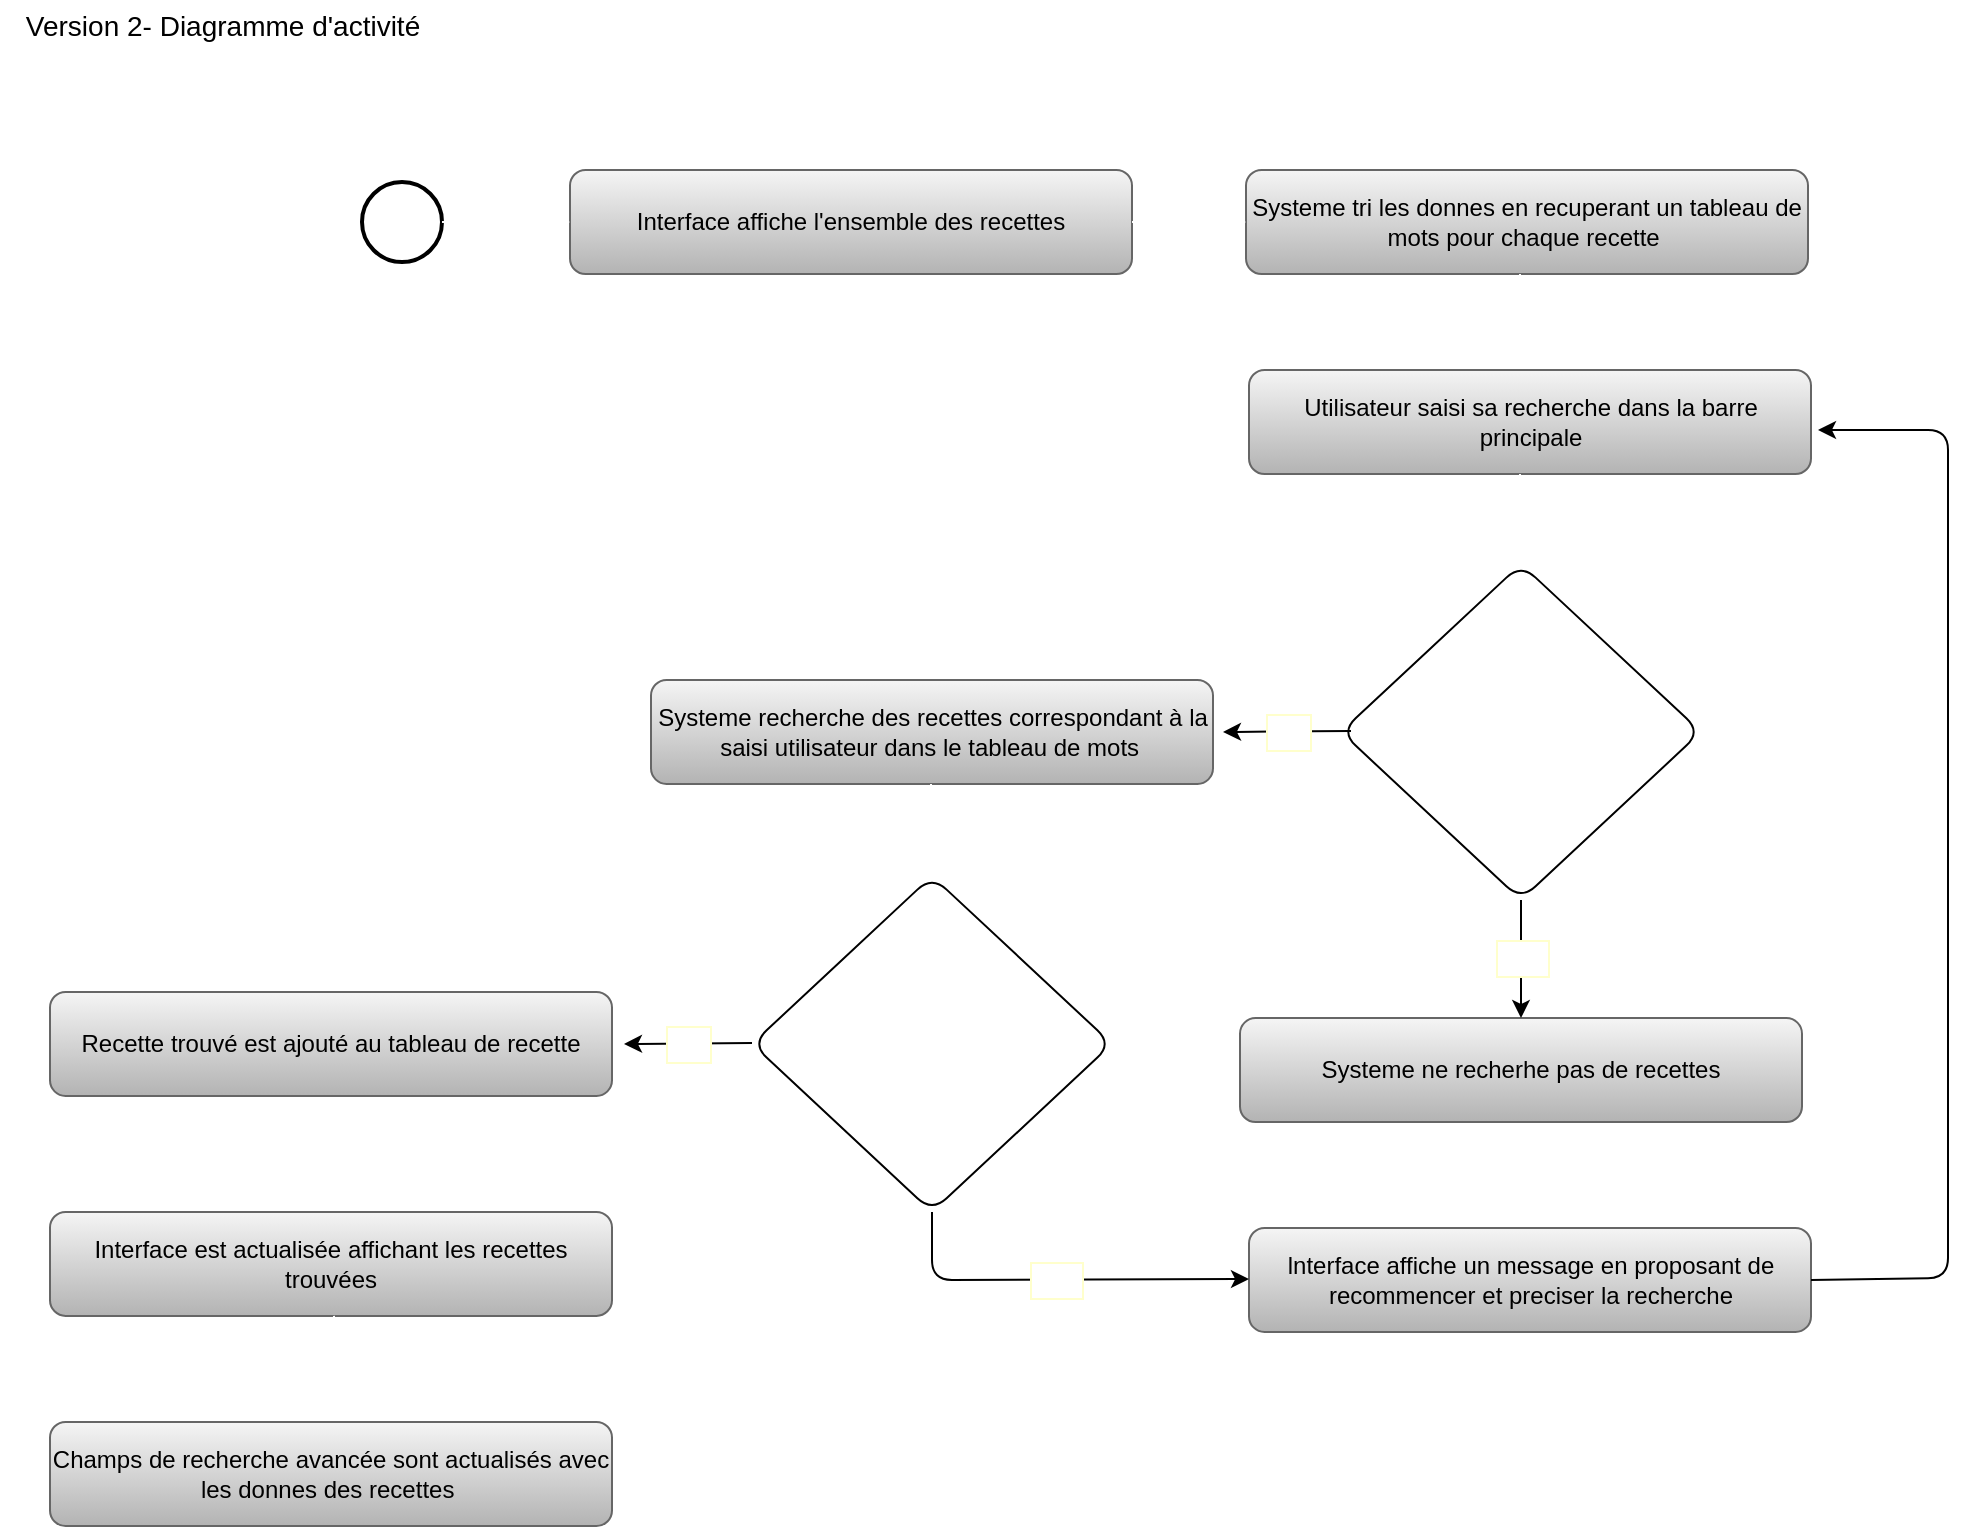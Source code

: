 <mxfile>
    <diagram id="bYDqTGYwuXnz6fYfIwz2" name="Page-1">
        <mxGraphModel dx="1373" dy="1530" grid="1" gridSize="13" guides="1" tooltips="1" connect="1" arrows="1" fold="1" page="1" pageScale="1" pageWidth="1169" pageHeight="827" background="none" math="0" shadow="0">
            <root>
                <mxCell id="0"/>
                <mxCell id="1" parent="0"/>
                <mxCell id="2" value="Utilisateur saisi sa recherche dans la barre principale" style="rounded=1;whiteSpace=wrap;html=1;fillColor=#f5f5f5;strokeColor=#666666;gradientColor=#b3b3b3;fontColor=#000000;" parent="1" vertex="1">
                    <mxGeometry x="651.5" y="-634" width="281" height="52" as="geometry"/>
                </mxCell>
                <mxCell id="38" value="lnterface affiche un message en proposant de recommencer et preciser la recherche" style="rounded=1;whiteSpace=wrap;html=1;fillColor=#f5f5f5;strokeColor=#666666;gradientColor=#b3b3b3;fontColor=#000000;" parent="1" vertex="1">
                    <mxGeometry x="651.5" y="-205.01" width="281" height="52" as="geometry"/>
                </mxCell>
                <mxCell id="45" value="Systeme recherche des recettes correspondant à la saisi utilisateur dans le tableau de mots&amp;nbsp;" style="rounded=1;whiteSpace=wrap;html=1;fillColor=#f5f5f5;strokeColor=#666666;gradientColor=#b3b3b3;fontColor=#000000;align=center;" parent="1" vertex="1">
                    <mxGeometry x="352.5" y="-479.03" width="281" height="52" as="geometry"/>
                </mxCell>
                <mxCell id="47" value="Interface est actualisée affichant les recettes trouvées" style="rounded=1;whiteSpace=wrap;html=1;fillColor=#f5f5f5;strokeColor=#666666;gradientColor=#b3b3b3;fontColor=#000000;" parent="1" vertex="1">
                    <mxGeometry x="52" y="-213.06" width="281" height="52" as="geometry"/>
                </mxCell>
                <mxCell id="49" value="Champs de recherche avancée sont actualisés avec les donnes des recettes&amp;nbsp;" style="rounded=1;whiteSpace=wrap;html=1;fillColor=#f5f5f5;strokeColor=#666666;gradientColor=#b3b3b3;fontColor=#000000;" parent="1" vertex="1">
                    <mxGeometry x="52" y="-108" width="281" height="52" as="geometry"/>
                </mxCell>
                <mxCell id="54" value="&amp;nbsp;Version 2- Diagramme d'activité&amp;nbsp;" style="text;html=1;align=center;verticalAlign=middle;resizable=0;points=[];autosize=1;strokeColor=none;fillColor=none;fontSize=14;" parent="1" vertex="1">
                    <mxGeometry x="27" y="-819" width="221" height="26" as="geometry"/>
                </mxCell>
                <mxCell id="31" value="" style="strokeWidth=2;html=1;shape=mxgraph.flowchart.start_2;whiteSpace=wrap;rounded=1;" parent="1" vertex="1">
                    <mxGeometry x="208" y="-728" width="40" height="40" as="geometry"/>
                </mxCell>
                <mxCell id="60" value="Interface affiche l'ensemble des recettes" style="rounded=1;whiteSpace=wrap;html=1;fillColor=#f5f5f5;strokeColor=#666666;gradientColor=#b3b3b3;fontColor=#000000;" parent="1" vertex="1">
                    <mxGeometry x="312" y="-734" width="281" height="52" as="geometry"/>
                </mxCell>
                <mxCell id="73" value="" style="edgeStyle=segmentEdgeStyle;endArrow=classic;html=1;rounded=1;fontColor=#000000;exitX=1;exitY=0.5;exitDx=0;exitDy=0;" parent="1" edge="1" source="38">
                    <mxGeometry width="50" height="50" relative="1" as="geometry">
                        <mxPoint x="941" y="-180" as="sourcePoint"/>
                        <mxPoint x="936" y="-604" as="targetPoint"/>
                        <Array as="points">
                            <mxPoint x="1001" y="-180"/>
                            <mxPoint x="1001" y="-604"/>
                        </Array>
                    </mxGeometry>
                </mxCell>
                <mxCell id="81" value="" style="line;strokeWidth=1;fillColor=none;align=left;verticalAlign=middle;spacingTop=-1;spacingLeft=3;spacingRight=3;rotatable=0;labelPosition=right;points=[];portConstraint=eastwest;rounded=1;fontSize=14;fontColor=#000000;" parent="1" vertex="1">
                    <mxGeometry x="376" y="-672" height="10" as="geometry"/>
                </mxCell>
                <mxCell id="83" value="&lt;span style=&quot;color: rgb(255 , 255 , 255)&quot;&gt;Mot saisi&lt;br&gt;&amp;nbsp;existe t'il dans le tebleau de mots ?&lt;/span&gt;" style="rhombus;whiteSpace=wrap;html=1;rounded=1;" parent="1" vertex="1">
                    <mxGeometry x="403" y="-381" width="180" height="167.94" as="geometry"/>
                </mxCell>
                <mxCell id="123" value="&lt;font color=&quot;#ffffff&quot;&gt;Saisi est à 3 caracteres?&lt;/font&gt;" style="rhombus;whiteSpace=wrap;html=1;rounded=1;" vertex="1" parent="1">
                    <mxGeometry x="697.5" y="-537" width="180" height="167.94" as="geometry"/>
                </mxCell>
                <mxCell id="128" value="Oui" style="endArrow=classic;html=1;rounded=1;labelBorderColor=#FFFFCC;fontSize=14;fontColor=#FFFFFF;exitX=1;exitY=0.5;exitDx=0;exitDy=0;" edge="1" parent="1">
                    <mxGeometry width="50" height="50" relative="1" as="geometry">
                        <mxPoint x="702.5" y="-453.53" as="sourcePoint"/>
                        <mxPoint x="638.5" y="-453" as="targetPoint"/>
                    </mxGeometry>
                </mxCell>
                <mxCell id="130" value="Systeme ne recherhe pas de recettes" style="rounded=1;whiteSpace=wrap;html=1;fillColor=#f5f5f5;strokeColor=#666666;gradientColor=#b3b3b3;fontColor=#000000;align=center;" vertex="1" parent="1">
                    <mxGeometry x="647" y="-309.98" width="281" height="52" as="geometry"/>
                </mxCell>
                <mxCell id="132" value="Systeme tri les donnes en recuperant un tableau de mots pour chaque recette&amp;nbsp;" style="rounded=1;whiteSpace=wrap;html=1;fillColor=#f5f5f5;strokeColor=#666666;gradientColor=#b3b3b3;fontColor=#000000;" vertex="1" parent="1">
                    <mxGeometry x="650" y="-734" width="281" height="52" as="geometry"/>
                </mxCell>
                <mxCell id="134" value="" style="endArrow=classic;html=1;rounded=1;labelBorderColor=#FFFFCC;fontSize=14;fontColor=#FFFFFF;strokeColor=#FFFFFF;exitX=0.5;exitY=1;exitDx=0;exitDy=0;exitPerimeter=0;" edge="1" parent="1">
                    <mxGeometry width="50" height="50" relative="1" as="geometry">
                        <mxPoint x="787" y="-682" as="sourcePoint"/>
                        <mxPoint x="787.5" y="-635" as="targetPoint"/>
                    </mxGeometry>
                </mxCell>
                <mxCell id="135" value="" style="endArrow=classic;html=1;rounded=1;labelBorderColor=#FFFFCC;fontSize=14;fontColor=#FFFFFF;strokeColor=#FFFFFF;exitX=0.5;exitY=1;exitDx=0;exitDy=0;exitPerimeter=0;" edge="1" parent="1">
                    <mxGeometry width="50" height="50" relative="1" as="geometry">
                        <mxPoint x="787" y="-582" as="sourcePoint"/>
                        <mxPoint x="787.5" y="-535" as="targetPoint"/>
                    </mxGeometry>
                </mxCell>
                <mxCell id="138" value="" style="endArrow=classic;html=1;rounded=1;labelBorderColor=#FFFFCC;fontSize=14;fontColor=#FFFFFF;strokeColor=#FFFFFF;exitX=0.5;exitY=1;exitDx=0;exitDy=0;exitPerimeter=0;" edge="1" parent="1">
                    <mxGeometry width="50" height="50" relative="1" as="geometry">
                        <mxPoint x="492.5" y="-427.03" as="sourcePoint"/>
                        <mxPoint x="493" y="-380.03" as="targetPoint"/>
                    </mxGeometry>
                </mxCell>
                <mxCell id="139" value="Non" style="endArrow=classic;html=1;rounded=1;labelBorderColor=#FFFFCC;fontSize=14;fontColor=#FFFFFF;exitX=0.5;exitY=1;exitDx=0;exitDy=0;" edge="1" parent="1" source="83">
                    <mxGeometry width="50" height="50" relative="1" as="geometry">
                        <mxPoint x="578.5" y="-179.51" as="sourcePoint"/>
                        <mxPoint x="651.5" y="-179.48" as="targetPoint"/>
                        <Array as="points">
                            <mxPoint x="493" y="-179"/>
                        </Array>
                    </mxGeometry>
                </mxCell>
                <mxCell id="141" value="Non" style="endArrow=classic;html=1;rounded=1;labelBorderColor=#FFFFCC;fontSize=14;fontColor=#FFFFFF;exitX=0.5;exitY=1;exitDx=0;exitDy=0;" edge="1" parent="1" source="123">
                    <mxGeometry width="50" height="50" relative="1" as="geometry">
                        <mxPoint x="793.5" y="-349" as="sourcePoint"/>
                        <mxPoint x="787.5" y="-310" as="targetPoint"/>
                        <Array as="points"/>
                    </mxGeometry>
                </mxCell>
                <mxCell id="144" value="Oui" style="endArrow=classic;html=1;rounded=1;labelBorderColor=#FFFFCC;fontSize=14;fontColor=#FFFFFF;exitX=1;exitY=0.5;exitDx=0;exitDy=0;" edge="1" parent="1">
                    <mxGeometry width="50" height="50" relative="1" as="geometry">
                        <mxPoint x="403" y="-297.53" as="sourcePoint"/>
                        <mxPoint x="339" y="-297" as="targetPoint"/>
                    </mxGeometry>
                </mxCell>
                <mxCell id="145" value="Recette trouvé est ajouté au tableau de recette" style="rounded=1;whiteSpace=wrap;html=1;fillColor=#f5f5f5;strokeColor=#666666;gradientColor=#b3b3b3;fontColor=#000000;align=center;" vertex="1" parent="1">
                    <mxGeometry x="52" y="-323.03" width="281" height="52" as="geometry"/>
                </mxCell>
                <mxCell id="146" value="" style="endArrow=classic;html=1;rounded=1;labelBorderColor=#FFFFCC;fontSize=14;fontColor=#FFFFFF;strokeColor=#FFFFFF;exitX=0.5;exitY=1;exitDx=0;exitDy=0;exitPerimeter=0;" edge="1" parent="1">
                    <mxGeometry width="50" height="50" relative="1" as="geometry">
                        <mxPoint x="195" y="-264" as="sourcePoint"/>
                        <mxPoint x="195.5" y="-217" as="targetPoint"/>
                    </mxGeometry>
                </mxCell>
                <mxCell id="148" value="" style="endArrow=classic;html=1;rounded=1;labelBorderColor=#FFFFCC;fontSize=14;fontColor=#FFFFFF;strokeColor=#FFFFFF;exitX=0.5;exitY=1;exitDx=0;exitDy=0;exitPerimeter=0;" edge="1" parent="1">
                    <mxGeometry width="50" height="50" relative="1" as="geometry">
                        <mxPoint x="194" y="-161.06" as="sourcePoint"/>
                        <mxPoint x="194.5" y="-114.06" as="targetPoint"/>
                    </mxGeometry>
                </mxCell>
                <mxCell id="153" value="" style="endArrow=classic;html=1;rounded=1;labelBorderColor=#FFFFCC;fontSize=14;fontColor=#FFFFFF;strokeColor=#FFFFFF;exitX=1;exitY=0.5;exitDx=0;exitDy=0;exitPerimeter=0;endSize=6;" edge="1" parent="1" source="31">
                    <mxGeometry width="50" height="50" relative="1" as="geometry">
                        <mxPoint x="286" y="-702" as="sourcePoint"/>
                        <mxPoint x="312" y="-708" as="targetPoint"/>
                    </mxGeometry>
                </mxCell>
                <mxCell id="156" value="" style="endArrow=classic;html=1;rounded=1;labelBorderColor=#FFFFCC;fontSize=14;fontColor=#FFFFFF;strokeColor=#FFFFFF;exitX=1;exitY=0.5;exitDx=0;exitDy=0;" edge="1" parent="1" source="60">
                    <mxGeometry width="50" height="50" relative="1" as="geometry">
                        <mxPoint x="624" y="-702" as="sourcePoint"/>
                        <mxPoint x="650" y="-708" as="targetPoint"/>
                    </mxGeometry>
                </mxCell>
            </root>
        </mxGraphModel>
    </diagram>
</mxfile>